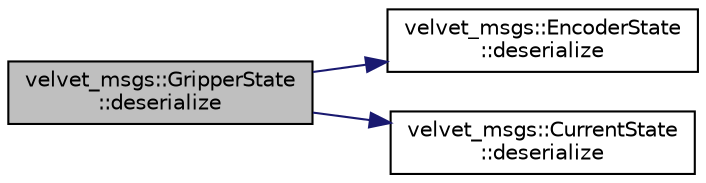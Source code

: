 digraph "velvet_msgs::GripperState::deserialize"
{
  edge [fontname="Helvetica",fontsize="10",labelfontname="Helvetica",labelfontsize="10"];
  node [fontname="Helvetica",fontsize="10",shape=record];
  rankdir="LR";
  Node1 [label="velvet_msgs::GripperState\l::deserialize",height=0.2,width=0.4,color="black", fillcolor="grey75", style="filled" fontcolor="black"];
  Node1 -> Node2 [color="midnightblue",fontsize="10",style="solid",fontname="Helvetica"];
  Node2 [label="velvet_msgs::EncoderState\l::deserialize",height=0.2,width=0.4,color="black", fillcolor="white", style="filled",URL="$classvelvet__msgs_1_1_encoder_state.html#a0f8b7ee485147c101ec2cb47417497c7"];
  Node1 -> Node3 [color="midnightblue",fontsize="10",style="solid",fontname="Helvetica"];
  Node3 [label="velvet_msgs::CurrentState\l::deserialize",height=0.2,width=0.4,color="black", fillcolor="white", style="filled",URL="$classvelvet__msgs_1_1_current_state.html#afac82acd185106452c2029b11569ac2c"];
}
